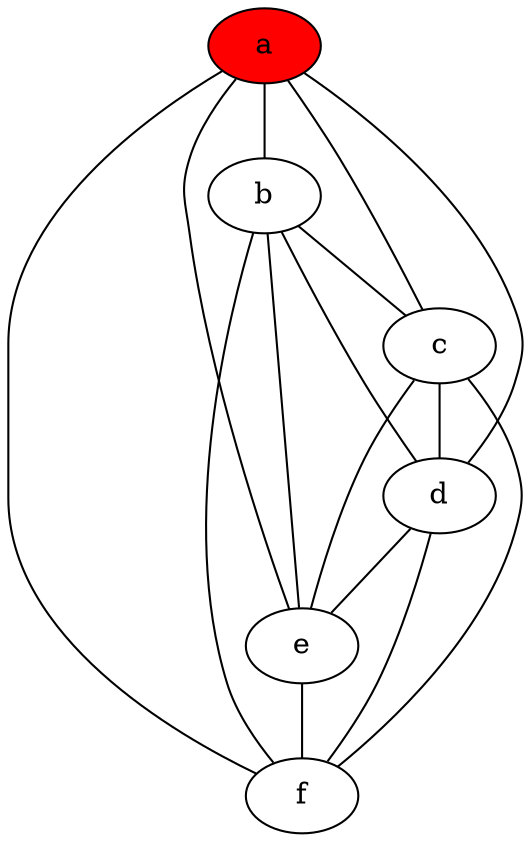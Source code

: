 graph {
  a -- b;
  b -- c;
  c -- d;
  d -- e;
  e -- f;
  a -- f;
  a -- c;
  a -- d;
  a -- e;
  b -- d;
  b -- e;
  b -- f;
  c -- e;
  c -- f;
  d -- f;
  a [style=filled, fillcolor=red];
}

